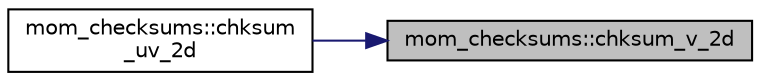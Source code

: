 digraph "mom_checksums::chksum_v_2d"
{
 // INTERACTIVE_SVG=YES
 // LATEX_PDF_SIZE
  edge [fontname="Helvetica",fontsize="10",labelfontname="Helvetica",labelfontsize="10"];
  node [fontname="Helvetica",fontsize="10",shape=record];
  rankdir="RL";
  Node1 [label="mom_checksums::chksum_v_2d",height=0.2,width=0.4,color="black", fillcolor="grey75", style="filled", fontcolor="black",tooltip="Checksums a 2d array staggered at C-grid v points."];
  Node1 -> Node2 [dir="back",color="midnightblue",fontsize="10",style="solid",fontname="Helvetica"];
  Node2 [label="mom_checksums::chksum\l_uv_2d",height=0.2,width=0.4,color="black", fillcolor="white", style="filled",URL="$namespacemom__checksums.html#ae29414a605b6acb789b3abfce920955e",tooltip="Checksums a pair of 2d velocity arrays staggered at C-grid locations."];
}
